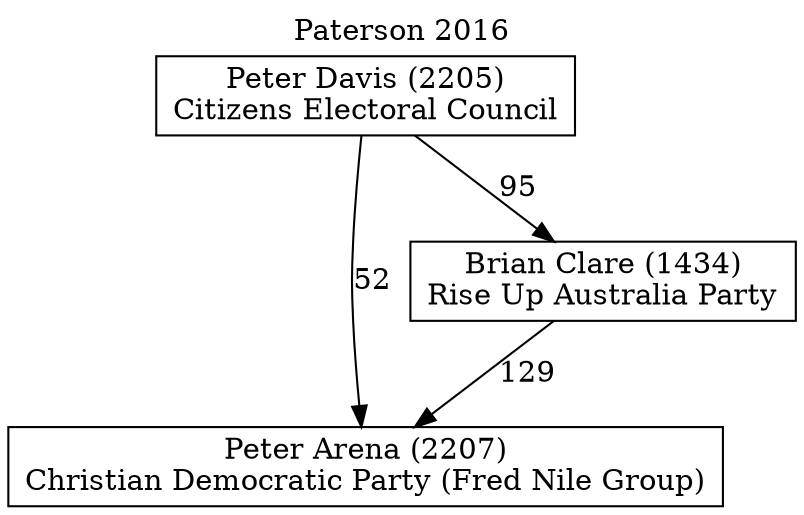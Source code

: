 // House preference flow
digraph "Peter Arena (2207)_Paterson_2016" {
	graph [label="Paterson 2016" labelloc=t mclimit=10]
	node [shape=box]
	"Peter Davis (2205)" [label="Peter Davis (2205)
Citizens Electoral Council"]
	"Peter Arena (2207)" [label="Peter Arena (2207)
Christian Democratic Party (Fred Nile Group)"]
	"Brian Clare (1434)" [label="Brian Clare (1434)
Rise Up Australia Party"]
	"Peter Davis (2205)" -> "Peter Arena (2207)" [label=52]
	"Brian Clare (1434)" -> "Peter Arena (2207)" [label=129]
	"Peter Davis (2205)" -> "Brian Clare (1434)" [label=95]
}
